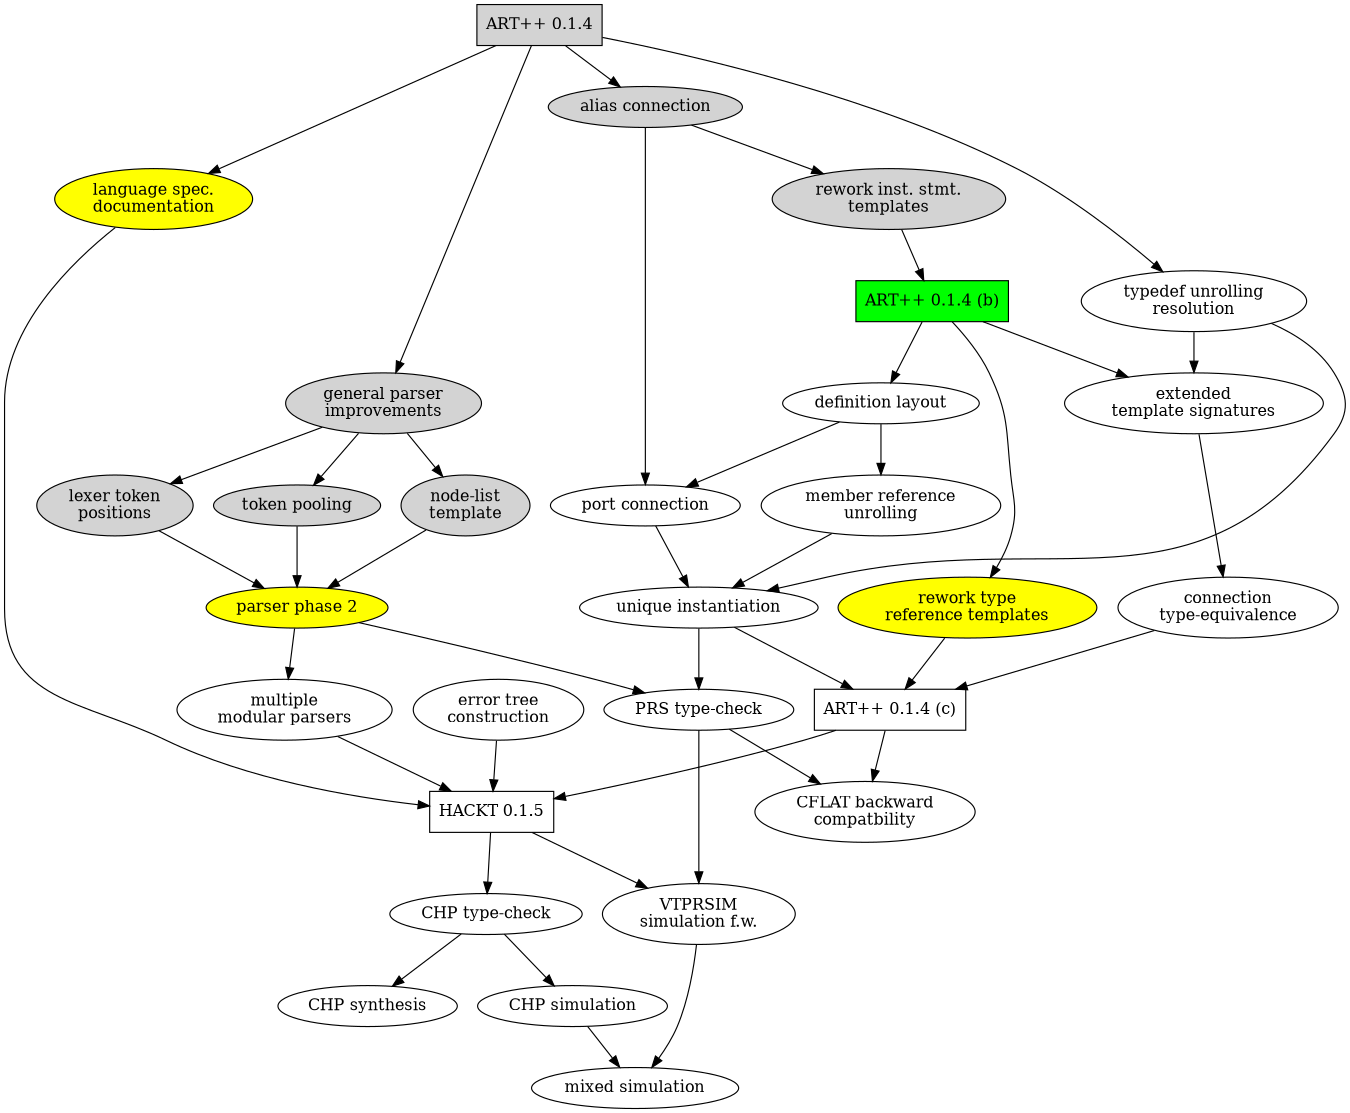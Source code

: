 # "DevelopmentPlan.dot"

digraph G {
size="9,10";

ARTXX_00_01_04		[shape=box, style=filled, label="ART++ 0.1.4"];
ARTXX_00_01_04_b	[shape=box, style=filled, fillcolor=green, 
				label="ART++ 0.1.4 (b)"];
ARTXX_00_01_04_c	[shape=box, label="ART++ 0.1.4 (c)"];
ARTXX_00_01_05		[shape=box, label="HACKT 0.1.5"];

DOCS_00_01_04		[shape=ellipse, style=filled, fillcolor=yellow, 
				label="language spec.\ndocumentation"];
PARSER_00_01_04		[shape=ellipse, style=filled, 
				label="general parser\nimprovements"];
LEX_00_01_04		[shape=ellipse, style=filled,
				label="lexer token\npositions"];
TOKENPOOL_00_01_04	[shape=ellipse, style=filled, label="token pooling"];
NODELIST_00_01_04	[shape=ellipse, style=filled, 
				label="node-list\ntemplate"];
PARSER_B_00_01_04	[shape=ellipse, style=filled, fillcolor=yellow,
				label="parser phase 2"];
UNIQUE_00_01_04		[shape=ellipse, label="unique instantiation"];
ALIAS_00_01_04		[shape=ellipse, style=filled, label="alias connection"];
PORT_00_01_04		[shape=ellipse, label="port connection"];
MEMBER_00_01_04		[shape=ellipse, label="member reference\nunrolling"];
TYPEDEF_00_01_04	[shape=ellipse, label="typedef unrolling\nresolution"];
DEFLAYOUT_00_01_04	[shape=ellipse, label="definition layout"];
INSTSTMT_00_01_04	[shape=ellipse, style=filled, 
				label="rework inst. stmt.\ntemplates"];
TYPEREF_00_01_04	[shape=ellipse, style=filled, fillcolor=yellow,
				label="rework type\nreference templates"];
EXTTEMPLATE_00_01_04	[shape=ellipse, label="extended\ntemplate signatures"];
CONNECTEQ_00_01_04	[shape=ellipse, label="connection\ntype-equivalence"];
CFLAT_00_01_04		[shape=ellipse, label="CFLAT backward\ncompatbility"];
PRS_00_01_04		[shape=ellipse, label="PRS type-check"];
ERRORTREE_00_01_04	[shape=ellipse, label="error tree\nconstruction"];
MULTIPARSE_00_01_04	[shape=ellipse, label="multiple\nmodular parsers"];

ARTXX_00_01_04 -> DOCS_00_01_04;
ARTXX_00_01_04 -> PARSER_00_01_04;
ARTXX_00_01_04 -> ALIAS_00_01_04;
PARSER_00_01_04 -> LEX_00_01_04;
PARSER_00_01_04 -> TOKENPOOL_00_01_04;
PARSER_00_01_04 -> NODELIST_00_01_04;
LEX_00_01_04 -> PARSER_B_00_01_04;
TOKENPOOL_00_01_04 -> PARSER_B_00_01_04;
NODELIST_00_01_04 -> PARSER_B_00_01_04;
ALIAS_00_01_04 -> PORT_00_01_04;
PORT_00_01_04 -> UNIQUE_00_01_04;
MEMBER_00_01_04 -> UNIQUE_00_01_04;
UNIQUE_00_01_04 -> ARTXX_00_01_04_c;
ARTXX_00_01_04_b -> DEFLAYOUT_00_01_04;
EXTTEMPLATE_00_01_04 -> CONNECTEQ_00_01_04;
ARTXX_00_01_04 -> TYPEDEF_00_01_04;
DEFLAYOUT_00_01_04 -> MEMBER_00_01_04;
DEFLAYOUT_00_01_04 -> PORT_00_01_04;
ALIAS_00_01_04 -> INSTSTMT_00_01_04;
INSTSTMT_00_01_04 -> ARTXX_00_01_04_b;
ARTXX_00_01_04_b -> EXTTEMPLATE_00_01_04;
ARTXX_00_01_04_b -> TYPEREF_00_01_04;
TYPEREF_00_01_04 -> ARTXX_00_01_04_c;
TYPEDEF_00_01_04 -> UNIQUE_00_01_04;
TYPEDEF_00_01_04 -> EXTTEMPLATE_00_01_04;
PARSER_B_00_01_04 -> PRS_00_01_04;
UNIQUE_00_01_04 -> PRS_00_01_04;

ARTXX_00_01_04_c -> ARTXX_00_01_05;
PRS_00_01_04 -> CFLAT_00_01_04;
ARTXX_00_01_04_c -> CFLAT_00_01_04;
CONNECTEQ_00_01_04 -> ARTXX_00_01_04_c;
DOCS_00_01_04 -> ARTXX_00_01_05;
ERRORTREE_00_01_04 -> ARTXX_00_01_05;
PARSER_B_00_01_04 -> MULTIPARSE_00_01_04;
MULTIPARSE_00_01_04 -> ARTXX_00_01_05;

CHP_00_01_05		[shape=ellipse, label="CHP type-check"];
CHPSYNTH_00_01_05	[shape=ellipse, label="CHP synthesis"];
CHPSIM_00_01_05		[shape=ellipse, label="CHP simulation"];
VTPRSIM_00_01_05	[shape=ellipse, label="VTPRSIM\nsimulation f.w."];
MIXSIM_00_01_05		[shape=ellipse, label="mixed simulation"];

ARTXX_00_01_05 -> CHP_00_01_05;
CHP_00_01_05 -> CHPSYNTH_00_01_05;
CHP_00_01_05 -> CHPSIM_00_01_05;
PRS_00_01_04 -> VTPRSIM_00_01_05;
ARTXX_00_01_05 -> VTPRSIM_00_01_05;
VTPRSIM_00_01_05 -> MIXSIM_00_01_05;
CHPSIM_00_01_05 -> MIXSIM_00_01_05;

}

